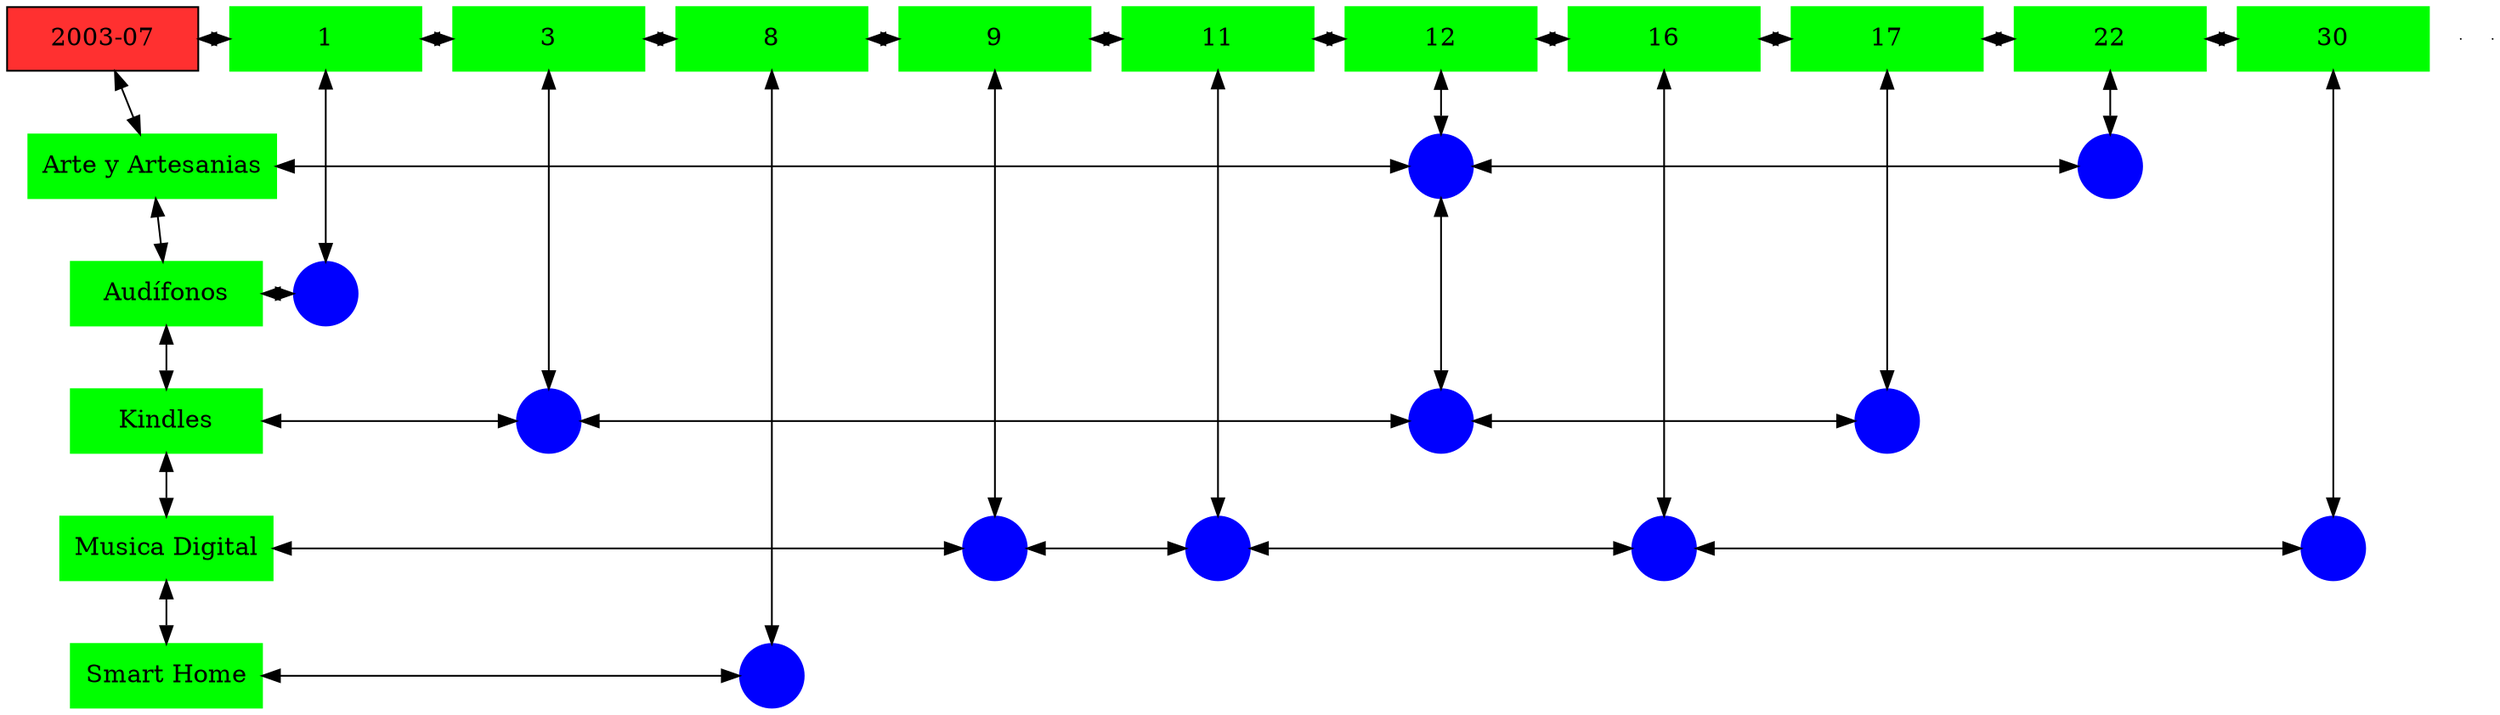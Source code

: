 digraph G{
node[shape="box"];
nodeMt[ label = "2003-07", width = 1.5, style = filled, fillcolor = firebrick1, group = 1 ];
e0[ shape = point, width = 0 ];
e1[ shape = point, width = 0 ];
node0xc001ee5f40[label="1",color=green,style =filled,width = 1.5 group=1];
nodeMt->node0xc001ee5f40[dir="both"];
{rank=same;nodeMt;node0xc001ee5f40;}
node0xc0022842d0[label="3",color=green,style =filled,width = 1.5 group=3];
node0xc001ee5f40->node0xc0022842d0[dir="both"];
{rank=same;node0xc001ee5f40;node0xc0022842d0;}
node0xc0022e5d60[label="8",color=green,style =filled,width = 1.5 group=8];
node0xc0022842d0->node0xc0022e5d60[dir="both"];
{rank=same;node0xc0022842d0;node0xc0022e5d60;}
node0xc00206c960[label="9",color=green,style =filled,width = 1.5 group=9];
node0xc0022e5d60->node0xc00206c960[dir="both"];
{rank=same;node0xc0022e5d60;node0xc00206c960;}
node0xc0020be410[label="11",color=green,style =filled,width = 1.5 group=11];
node0xc00206c960->node0xc0020be410[dir="both"];
{rank=same;node0xc00206c960;node0xc0020be410;}
node0xc00202fe00[label="12",color=green,style =filled,width = 1.5 group=12];
node0xc0020be410->node0xc00202fe00[dir="both"];
{rank=same;node0xc0020be410;node0xc00202fe00;}
node0xc001fb38b0[label="16",color=green,style =filled,width = 1.5 group=16];
node0xc00202fe00->node0xc001fb38b0[dir="both"];
{rank=same;node0xc00202fe00;node0xc001fb38b0;}
node0xc002217e00[label="17",color=green,style =filled,width = 1.5 group=17];
node0xc001fb38b0->node0xc002217e00[dir="both"];
{rank=same;node0xc001fb38b0;node0xc002217e00;}
node0xc001f2cd70[label="22",color=green,style =filled,width = 1.5 group=22];
node0xc002217e00->node0xc001f2cd70[dir="both"];
{rank=same;node0xc002217e00;node0xc001f2cd70;}
node0xc001eca370[label="30",color=green,style =filled,width = 1.5 group=30];
node0xc001f2cd70->node0xc001eca370[dir="both"];
{rank=same;node0xc001f2cd70;node0xc001eca370;}
node0xc001f2cd20[label="Arte y Artesanias",color=green,style =filled width = 1.5 group=1];
node0xc0021d6100[label="",color=blue,style =filled, width = 0.5 group=12 shape=circle];
node0xc001f2cd20->node0xc0021d6100[dir="both"];
{rank=same;node0xc001f2cd20;node0xc0021d6100;}
node0xc001f28e00[label="",color=blue,style =filled, width = 0.5 group=22 shape=circle];
node0xc0021d6100->node0xc001f28e00[dir="both"];
{rank=same;node0xc001f28e00;node0xc0021d6100;}
node0xc001ee5ef0[label="Audífonos",color=green,style =filled width = 1.5 group=1];
node0xc0020a7f80[label="",color=blue,style =filled, width = 0.5 group=1 shape=circle];
node0xc001ee5ef0->node0xc0020a7f80[dir="both"];
{rank=same;node0xc001ee5ef0;node0xc0020a7f80;}
node0xc00202fdb0[label="Kindles",color=green,style =filled width = 1.5 group=1];
node0xc002286080[label="",color=blue,style =filled, width = 0.5 group=3 shape=circle];
node0xc00202fdb0->node0xc002286080[dir="both"];
{rank=same;node0xc00202fdb0;node0xc002286080;}
node0xc002038c80[label="",color=blue,style =filled, width = 0.5 group=12 shape=circle];
node0xc002286080->node0xc002038c80[dir="both"];
{rank=same;node0xc002038c80;node0xc002286080;}
node0xc002219100[label="",color=blue,style =filled, width = 0.5 group=17 shape=circle];
node0xc002038c80->node0xc002219100[dir="both"];
{rank=same;node0xc002219100;node0xc002038c80;}
node0xc001eca320[label="Musica Digital",color=green,style =filled width = 1.5 group=1];
node0xc002065600[label="",color=blue,style =filled, width = 0.5 group=9 shape=circle];
node0xc001eca320->node0xc002065600[dir="both"];
{rank=same;node0xc001eca320;node0xc002065600;}
node0xc0020bc780[label="",color=blue,style =filled, width = 0.5 group=11 shape=circle];
node0xc002065600->node0xc0020bc780[dir="both"];
{rank=same;node0xc0020bc780;node0xc002065600;}
node0xc001fb4f00[label="",color=blue,style =filled, width = 0.5 group=16 shape=circle];
node0xc0020bc780->node0xc001fb4f00[dir="both"];
{rank=same;node0xc001fb4f00;node0xc0020bc780;}
node0xc001ebdc00[label="",color=blue,style =filled, width = 0.5 group=30 shape=circle];
node0xc001fb4f00->node0xc001ebdc00[dir="both"];
{rank=same;node0xc001ebdc00;node0xc001fb4f00;}
node0xc0022e5d10[label="Smart Home",color=green,style =filled width = 1.5 group=1];
node0xc0022f0680[label="",color=blue,style =filled, width = 0.5 group=8 shape=circle];
node0xc0022e5d10->node0xc0022f0680[dir="both"];
{rank=same;node0xc0022e5d10;node0xc0022f0680;}
node0xc001ee5f40->node0xc0020a7f80[dir="both"];
node0xc0022842d0->node0xc002286080[dir="both"];
node0xc0022e5d60->node0xc0022f0680[dir="both"];
node0xc00206c960->node0xc002065600[dir="both"];
node0xc0020be410->node0xc0020bc780[dir="both"];
node0xc00202fe00->node0xc0021d6100[dir="both"];
node0xc0021d6100->node0xc002038c80[dir="both"];
node0xc001fb38b0->node0xc001fb4f00[dir="both"];
node0xc002217e00->node0xc002219100[dir="both"];
node0xc001f2cd70->node0xc001f28e00[dir="both"];
node0xc001eca370->node0xc001ebdc00[dir="both"];
nodeMt->node0xc001f2cd20[dir="both"];
node0xc001f2cd20->node0xc001ee5ef0[dir="both"];
node0xc001ee5ef0->node0xc00202fdb0[dir="both"];
node0xc00202fdb0->node0xc001eca320[dir="both"];
node0xc001eca320->node0xc0022e5d10[dir="both"];
}
